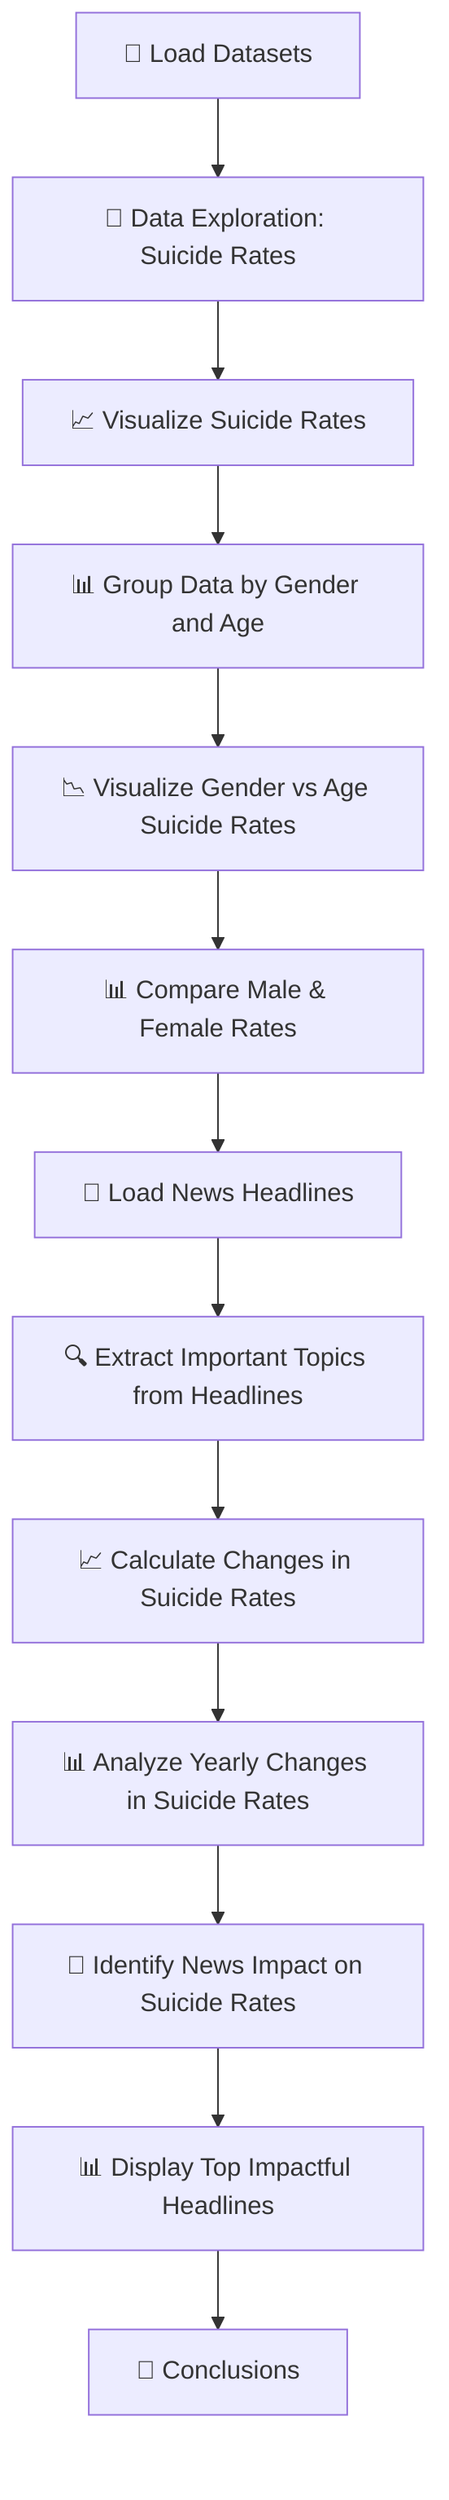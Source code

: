 flowchart TD
    A["📁 Load Datasets"] --> B["🎯 Data Exploration: Suicide Rates"]
    B --> C["📈 Visualize Suicide Rates"]
    
    C --> D["📊 Group Data by Gender and Age"]
    D --> E["📉 Visualize Gender vs Age Suicide Rates"]
    E --> F["📊 Compare Male & Female Rates"]

    F --> G["📰 Load News Headlines"]
    G --> H["🔍 Extract Important Topics from Headlines"]
    H --> I["📈 Calculate Changes in Suicide Rates"]
    
    I --> J["📊 Analyze Yearly Changes in Suicide Rates"]
    J --> K["🌟 Identify News Impact on Suicide Rates"]
    
    K --> L["📊 Display Top Impactful Headlines"]
    L --> M["📝 Conclusions"]